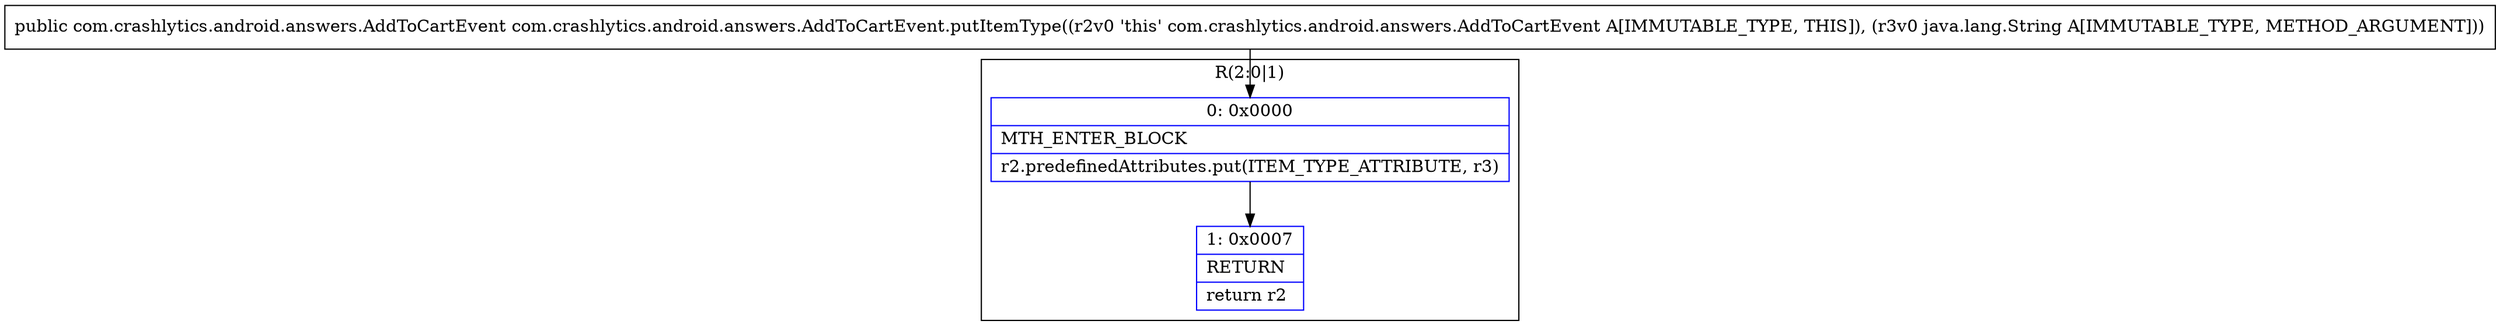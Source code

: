 digraph "CFG forcom.crashlytics.android.answers.AddToCartEvent.putItemType(Ljava\/lang\/String;)Lcom\/crashlytics\/android\/answers\/AddToCartEvent;" {
subgraph cluster_Region_1949591380 {
label = "R(2:0|1)";
node [shape=record,color=blue];
Node_0 [shape=record,label="{0\:\ 0x0000|MTH_ENTER_BLOCK\l|r2.predefinedAttributes.put(ITEM_TYPE_ATTRIBUTE, r3)\l}"];
Node_1 [shape=record,label="{1\:\ 0x0007|RETURN\l|return r2\l}"];
}
MethodNode[shape=record,label="{public com.crashlytics.android.answers.AddToCartEvent com.crashlytics.android.answers.AddToCartEvent.putItemType((r2v0 'this' com.crashlytics.android.answers.AddToCartEvent A[IMMUTABLE_TYPE, THIS]), (r3v0 java.lang.String A[IMMUTABLE_TYPE, METHOD_ARGUMENT])) }"];
MethodNode -> Node_0;
Node_0 -> Node_1;
}

